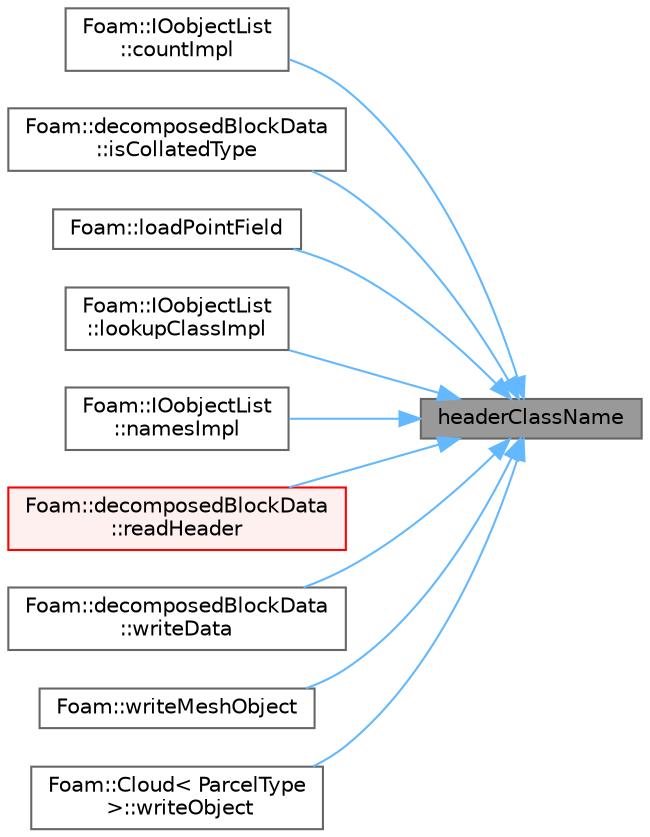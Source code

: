 digraph "headerClassName"
{
 // LATEX_PDF_SIZE
  bgcolor="transparent";
  edge [fontname=Helvetica,fontsize=10,labelfontname=Helvetica,labelfontsize=10];
  node [fontname=Helvetica,fontsize=10,shape=box,height=0.2,width=0.4];
  rankdir="RL";
  Node1 [id="Node000001",label="headerClassName",height=0.2,width=0.4,color="gray40", fillcolor="grey60", style="filled", fontcolor="black",tooltip=" "];
  Node1 -> Node2 [id="edge1_Node000001_Node000002",dir="back",color="steelblue1",style="solid",tooltip=" "];
  Node2 [id="Node000002",label="Foam::IOobjectList\l::countImpl",height=0.2,width=0.4,color="grey40", fillcolor="white", style="filled",URL="$classFoam_1_1IOobjectList.html#ae2bddc12df0f27b7e430b3748da0d65b",tooltip=" "];
  Node1 -> Node3 [id="edge2_Node000001_Node000003",dir="back",color="steelblue1",style="solid",tooltip=" "];
  Node3 [id="Node000003",label="Foam::decomposedBlockData\l::isCollatedType",height=0.2,width=0.4,color="grey40", fillcolor="white", style="filled",URL="$classFoam_1_1decomposedBlockData.html#a6cca914426176d8e7a24d4fe81854bd0",tooltip=" "];
  Node1 -> Node4 [id="edge3_Node000001_Node000004",dir="back",color="steelblue1",style="solid",tooltip=" "];
  Node4 [id="Node000004",label="Foam::loadPointField",height=0.2,width=0.4,color="grey40", fillcolor="white", style="filled",URL="$namespaceFoam.html#a000c93ffebc6864ca2fbb731f40754a5",tooltip=" "];
  Node1 -> Node5 [id="edge4_Node000001_Node000005",dir="back",color="steelblue1",style="solid",tooltip=" "];
  Node5 [id="Node000005",label="Foam::IOobjectList\l::lookupClassImpl",height=0.2,width=0.4,color="grey40", fillcolor="white", style="filled",URL="$classFoam_1_1IOobjectList.html#abed14709df6eefe204f6b20f856f53a4",tooltip=" "];
  Node1 -> Node6 [id="edge5_Node000001_Node000006",dir="back",color="steelblue1",style="solid",tooltip=" "];
  Node6 [id="Node000006",label="Foam::IOobjectList\l::namesImpl",height=0.2,width=0.4,color="grey40", fillcolor="white", style="filled",URL="$classFoam_1_1IOobjectList.html#ac5c424e537b733b044bb2b2efff7866b",tooltip=" "];
  Node1 -> Node7 [id="edge6_Node000001_Node000007",dir="back",color="steelblue1",style="solid",tooltip=" "];
  Node7 [id="Node000007",label="Foam::decomposedBlockData\l::readHeader",height=0.2,width=0.4,color="red", fillcolor="#FFF0F0", style="filled",URL="$classFoam_1_1decomposedBlockData.html#ae67bb996aa6f965b58fce34b1cd3d260",tooltip=" "];
  Node1 -> Node10 [id="edge7_Node000001_Node000010",dir="back",color="steelblue1",style="solid",tooltip=" "];
  Node10 [id="Node000010",label="Foam::decomposedBlockData\l::writeData",height=0.2,width=0.4,color="grey40", fillcolor="white", style="filled",URL="$classFoam_1_1decomposedBlockData.html#a4c658e15d7e8f5819cdc0eedbbbeb85e",tooltip=" "];
  Node1 -> Node11 [id="edge8_Node000001_Node000011",dir="back",color="steelblue1",style="solid",tooltip=" "];
  Node11 [id="Node000011",label="Foam::writeMeshObject",height=0.2,width=0.4,color="grey40", fillcolor="white", style="filled",URL="$namespaceFoam.html#a9f63dac1e97b2e80c6917174db395cfe",tooltip=" "];
  Node1 -> Node12 [id="edge9_Node000001_Node000012",dir="back",color="steelblue1",style="solid",tooltip=" "];
  Node12 [id="Node000012",label="Foam::Cloud\< ParcelType\l \>::writeObject",height=0.2,width=0.4,color="grey40", fillcolor="white", style="filled",URL="$classFoam_1_1Cloud.html#a082ebf89bb059ba2339eb48158b814a7",tooltip=" "];
}
